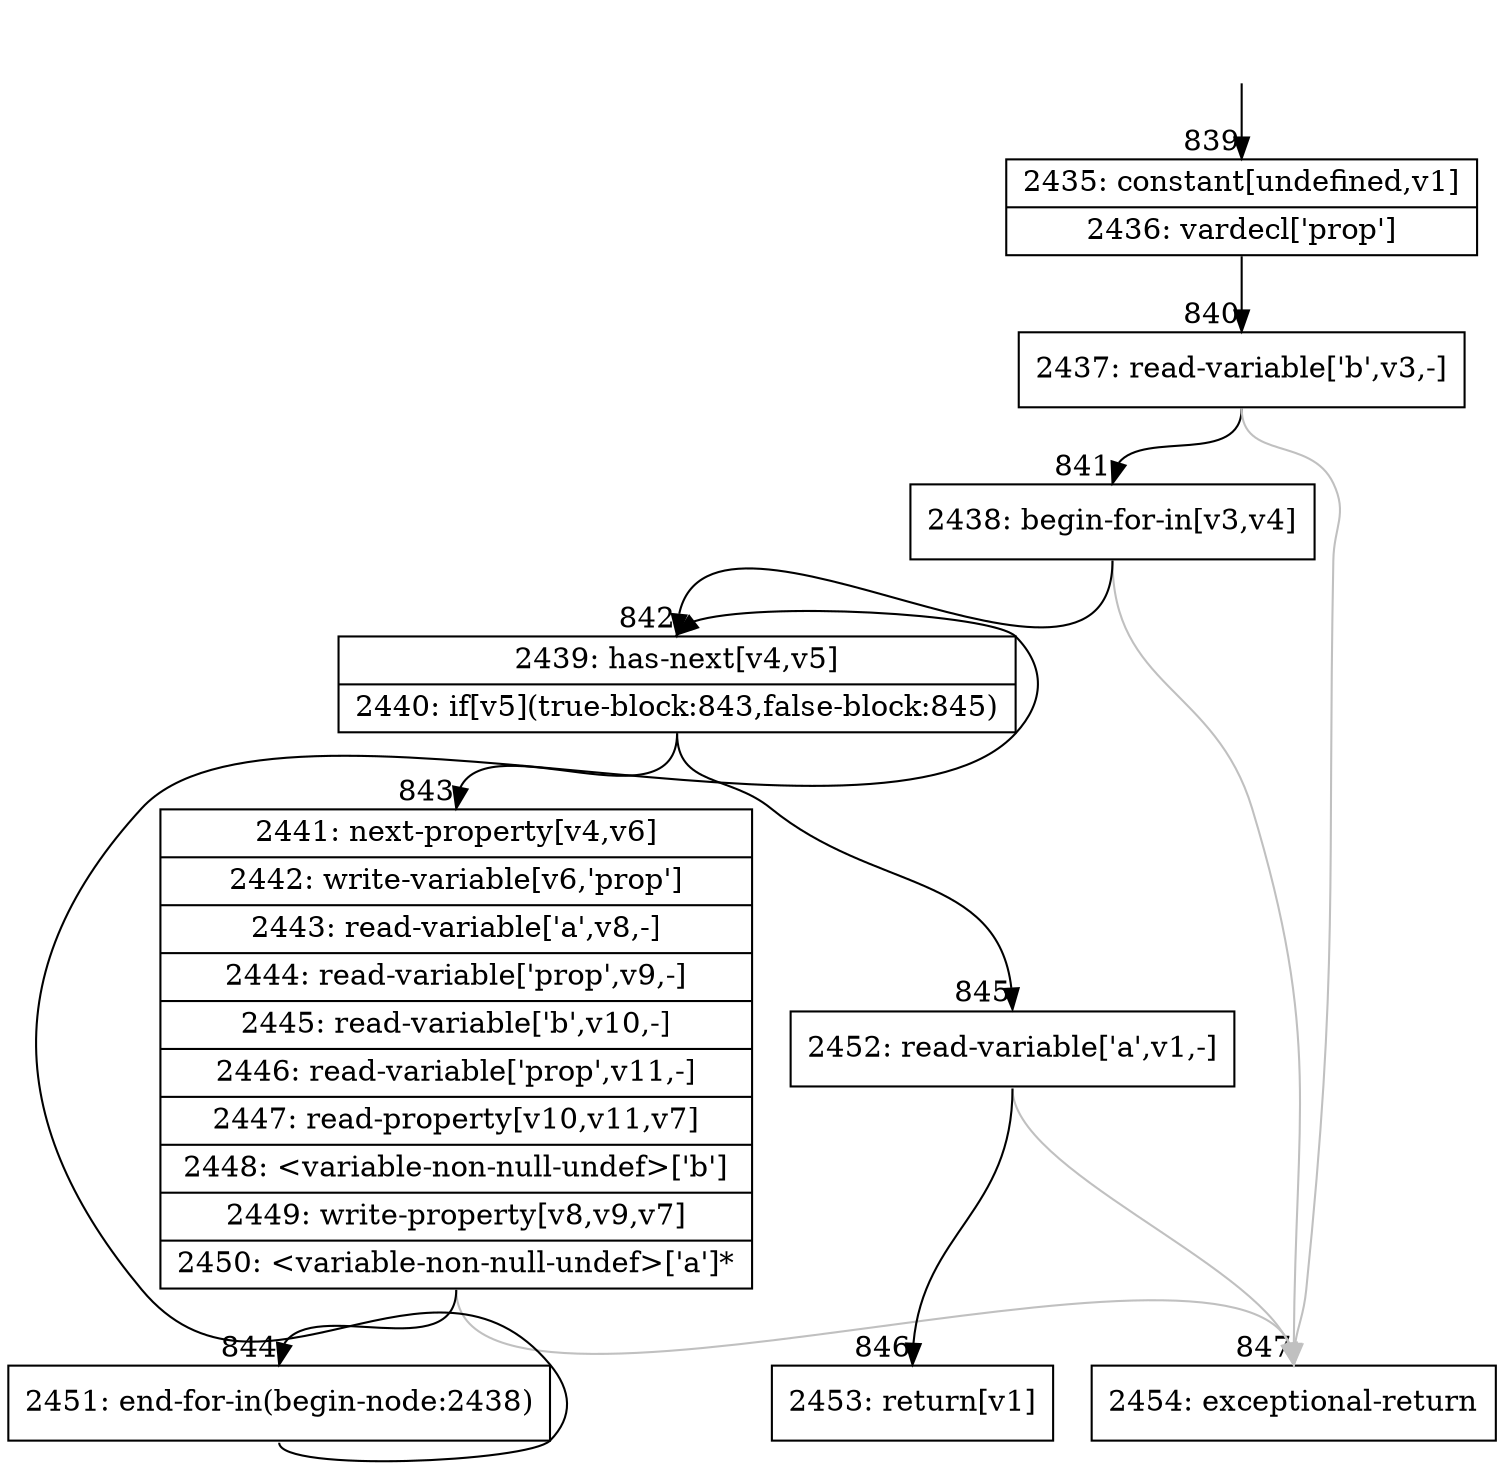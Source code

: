 digraph {
rankdir="TD"
BB_entry76[shape=none,label=""];
BB_entry76 -> BB839 [tailport=s, headport=n, headlabel="    839"]
BB839 [shape=record label="{2435: constant[undefined,v1]|2436: vardecl['prop']}" ] 
BB839 -> BB840 [tailport=s, headport=n, headlabel="      840"]
BB840 [shape=record label="{2437: read-variable['b',v3,-]}" ] 
BB840 -> BB841 [tailport=s, headport=n, headlabel="      841"]
BB840 -> BB847 [tailport=s, headport=n, color=gray, headlabel="      847"]
BB841 [shape=record label="{2438: begin-for-in[v3,v4]}" ] 
BB841 -> BB842 [tailport=s, headport=n, headlabel="      842"]
BB841 -> BB847 [tailport=s, headport=n, color=gray]
BB842 [shape=record label="{2439: has-next[v4,v5]|2440: if[v5](true-block:843,false-block:845)}" ] 
BB842 -> BB843 [tailport=s, headport=n, headlabel="      843"]
BB842 -> BB845 [tailport=s, headport=n, headlabel="      845"]
BB843 [shape=record label="{2441: next-property[v4,v6]|2442: write-variable[v6,'prop']|2443: read-variable['a',v8,-]|2444: read-variable['prop',v9,-]|2445: read-variable['b',v10,-]|2446: read-variable['prop',v11,-]|2447: read-property[v10,v11,v7]|2448: \<variable-non-null-undef\>['b']|2449: write-property[v8,v9,v7]|2450: \<variable-non-null-undef\>['a']*}" ] 
BB843 -> BB844 [tailport=s, headport=n, headlabel="      844"]
BB843 -> BB847 [tailport=s, headport=n, color=gray]
BB844 [shape=record label="{2451: end-for-in(begin-node:2438)}" ] 
BB844 -> BB842 [tailport=s, headport=n]
BB845 [shape=record label="{2452: read-variable['a',v1,-]}" ] 
BB845 -> BB846 [tailport=s, headport=n, headlabel="      846"]
BB845 -> BB847 [tailport=s, headport=n, color=gray]
BB846 [shape=record label="{2453: return[v1]}" ] 
BB847 [shape=record label="{2454: exceptional-return}" ] 
//#$~ 1250
}
